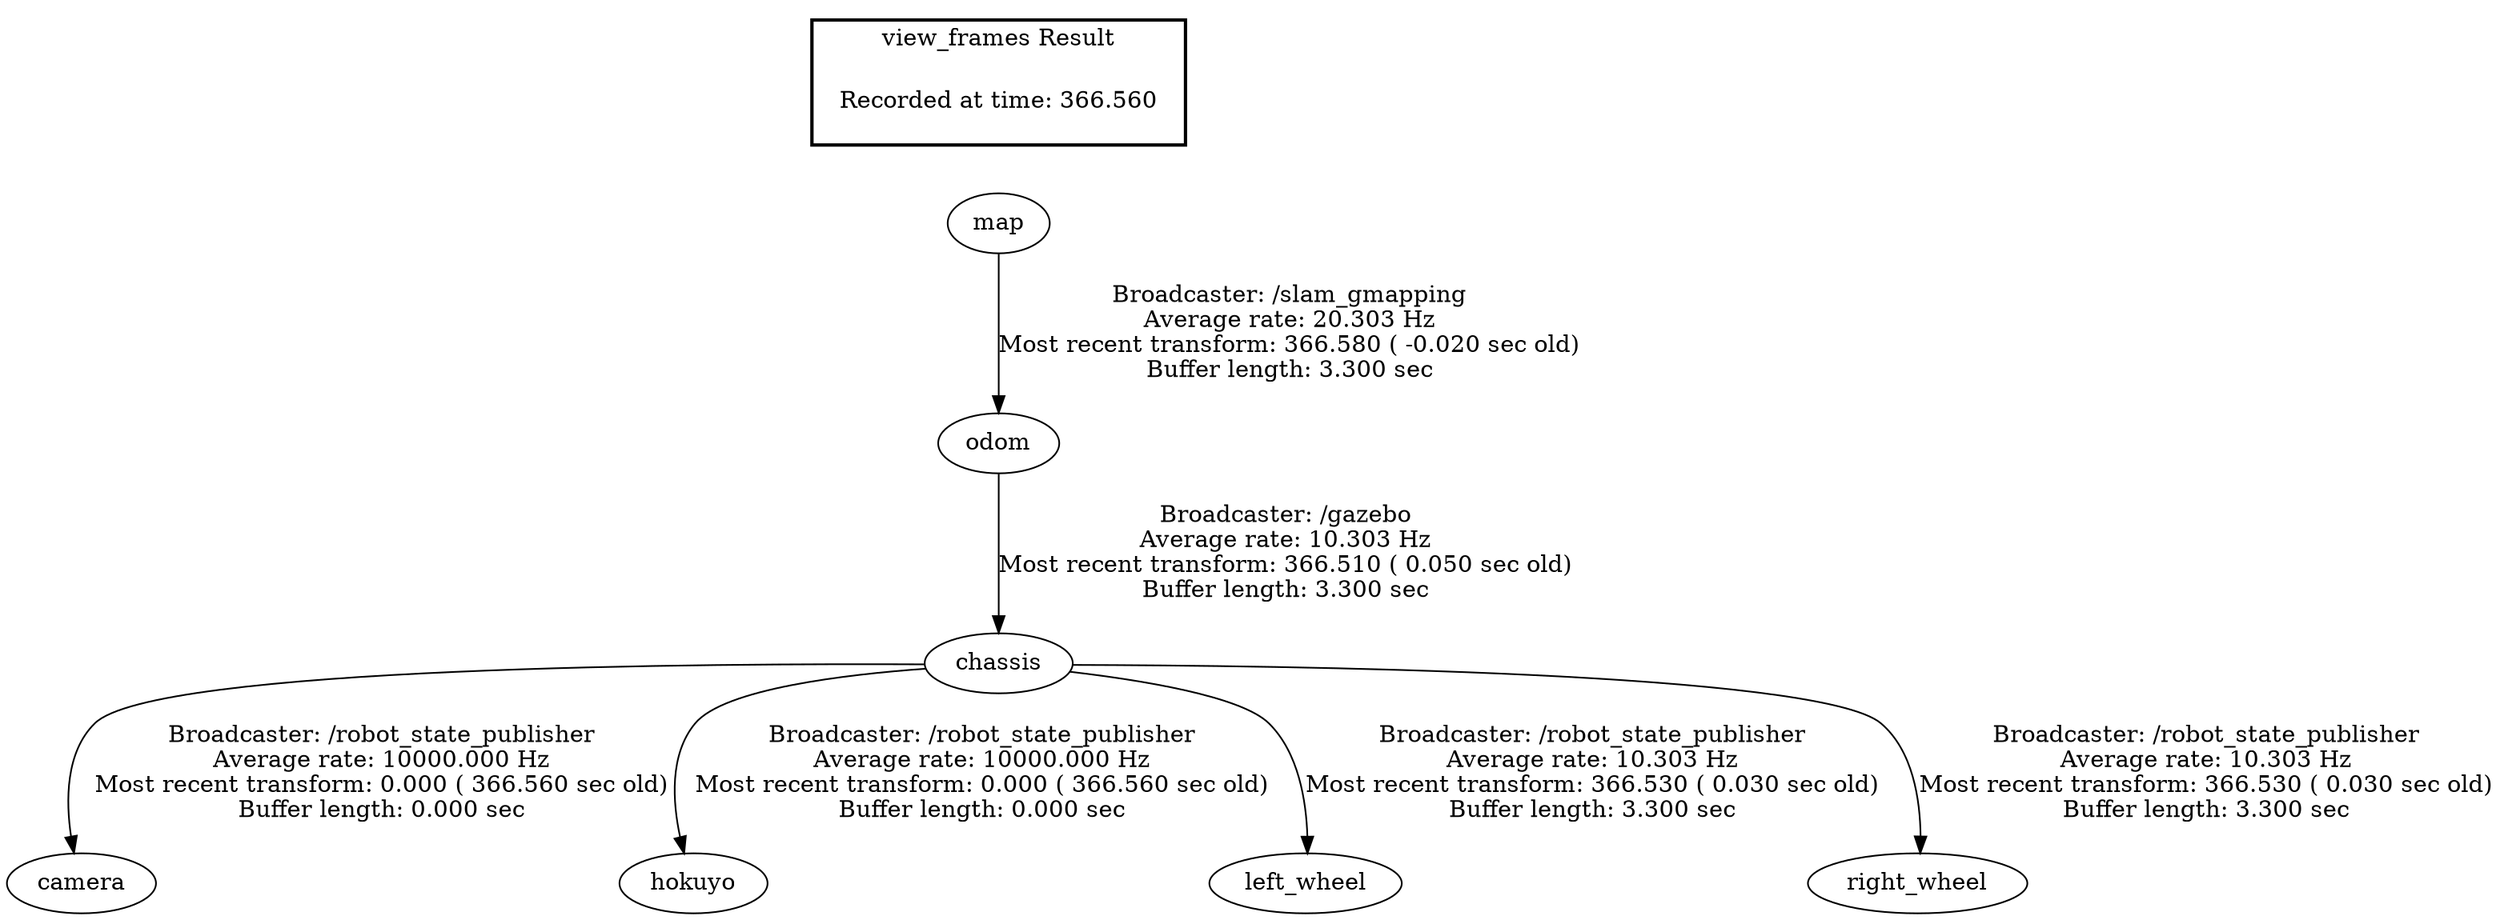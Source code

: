 digraph G {
"chassis" -> "camera"[label="Broadcaster: /robot_state_publisher\nAverage rate: 10000.000 Hz\nMost recent transform: 0.000 ( 366.560 sec old)\nBuffer length: 0.000 sec\n"];
"odom" -> "chassis"[label="Broadcaster: /gazebo\nAverage rate: 10.303 Hz\nMost recent transform: 366.510 ( 0.050 sec old)\nBuffer length: 3.300 sec\n"];
"chassis" -> "hokuyo"[label="Broadcaster: /robot_state_publisher\nAverage rate: 10000.000 Hz\nMost recent transform: 0.000 ( 366.560 sec old)\nBuffer length: 0.000 sec\n"];
"map" -> "odom"[label="Broadcaster: /slam_gmapping\nAverage rate: 20.303 Hz\nMost recent transform: 366.580 ( -0.020 sec old)\nBuffer length: 3.300 sec\n"];
"chassis" -> "left_wheel"[label="Broadcaster: /robot_state_publisher\nAverage rate: 10.303 Hz\nMost recent transform: 366.530 ( 0.030 sec old)\nBuffer length: 3.300 sec\n"];
"chassis" -> "right_wheel"[label="Broadcaster: /robot_state_publisher\nAverage rate: 10.303 Hz\nMost recent transform: 366.530 ( 0.030 sec old)\nBuffer length: 3.300 sec\n"];
edge [style=invis];
 subgraph cluster_legend { style=bold; color=black; label ="view_frames Result";
"Recorded at time: 366.560"[ shape=plaintext ] ;
 }->"map";
}